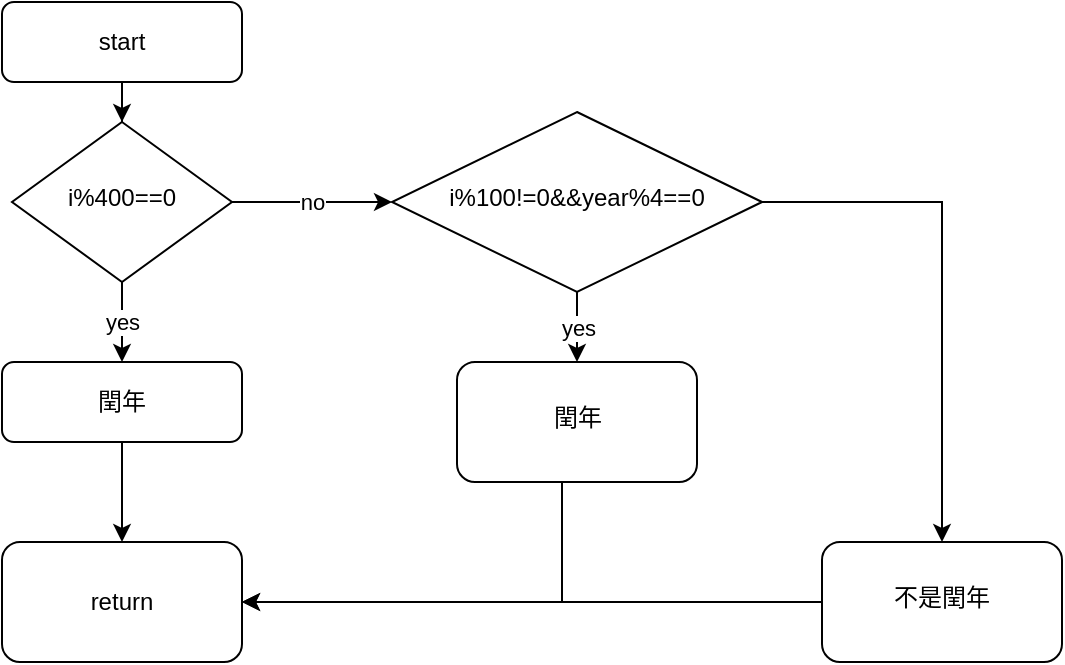 <mxfile version="20.7.4" type="google"><diagram id="C5RBs43oDa-KdzZeNtuy" name="Page-1"><mxGraphModel grid="1" page="1" gridSize="10" guides="1" tooltips="1" connect="1" arrows="1" fold="1" pageScale="1" pageWidth="827" pageHeight="1169" math="0" shadow="0"><root><mxCell id="WIyWlLk6GJQsqaUBKTNV-0"/><mxCell id="WIyWlLk6GJQsqaUBKTNV-1" parent="WIyWlLk6GJQsqaUBKTNV-0"/><mxCell id="JpRWPV4hMQHxU68fDnuH-9" style="edgeStyle=orthogonalEdgeStyle;rounded=0;orthogonalLoop=1;jettySize=auto;html=1;" edge="1" parent="WIyWlLk6GJQsqaUBKTNV-1" source="WIyWlLk6GJQsqaUBKTNV-3" target="WIyWlLk6GJQsqaUBKTNV-6"><mxGeometry relative="1" as="geometry"/></mxCell><mxCell id="WIyWlLk6GJQsqaUBKTNV-3" value="start" style="rounded=1;whiteSpace=wrap;html=1;fontSize=12;glass=0;strokeWidth=1;shadow=0;" vertex="1" parent="WIyWlLk6GJQsqaUBKTNV-1"><mxGeometry x="160" y="80" width="120" height="40" as="geometry"/></mxCell><mxCell id="JpRWPV4hMQHxU68fDnuH-5" value="yes" style="edgeStyle=orthogonalEdgeStyle;rounded=0;orthogonalLoop=1;jettySize=auto;html=1;exitX=0.5;exitY=1;exitDx=0;exitDy=0;entryX=0.5;entryY=0;entryDx=0;entryDy=0;" edge="1" parent="WIyWlLk6GJQsqaUBKTNV-1" source="WIyWlLk6GJQsqaUBKTNV-6" target="JpRWPV4hMQHxU68fDnuH-14"><mxGeometry relative="1" as="geometry"><mxPoint x="220" y="250" as="targetPoint"/></mxGeometry></mxCell><mxCell id="JpRWPV4hMQHxU68fDnuH-35" value="no" style="edgeStyle=orthogonalEdgeStyle;rounded=0;orthogonalLoop=1;jettySize=auto;html=1;" edge="1" parent="WIyWlLk6GJQsqaUBKTNV-1" source="WIyWlLk6GJQsqaUBKTNV-6" target="JpRWPV4hMQHxU68fDnuH-34"><mxGeometry relative="1" as="geometry"/></mxCell><mxCell id="WIyWlLk6GJQsqaUBKTNV-6" value="i%400==0" style="rhombus;whiteSpace=wrap;html=1;shadow=0;fontFamily=Helvetica;fontSize=12;align=center;strokeWidth=1;spacing=6;spacingTop=-4;" vertex="1" parent="WIyWlLk6GJQsqaUBKTNV-1"><mxGeometry x="165" y="140" width="110" height="80" as="geometry"/></mxCell><mxCell id="JpRWPV4hMQHxU68fDnuH-32" style="edgeStyle=orthogonalEdgeStyle;rounded=0;orthogonalLoop=1;jettySize=auto;html=1;entryX=0.5;entryY=0;entryDx=0;entryDy=0;" edge="1" parent="WIyWlLk6GJQsqaUBKTNV-1" source="JpRWPV4hMQHxU68fDnuH-14" target="JpRWPV4hMQHxU68fDnuH-23"><mxGeometry relative="1" as="geometry"/></mxCell><mxCell id="JpRWPV4hMQHxU68fDnuH-14" value="閏年" style="rounded=1;whiteSpace=wrap;html=1;fontSize=12;glass=0;strokeWidth=1;shadow=0;" vertex="1" parent="WIyWlLk6GJQsqaUBKTNV-1"><mxGeometry x="160" y="260" width="120" height="40" as="geometry"/></mxCell><mxCell id="JpRWPV4hMQHxU68fDnuH-23" value="return" style="whiteSpace=wrap;html=1;rounded=1;glass=0;strokeWidth=1;shadow=0;" vertex="1" parent="WIyWlLk6GJQsqaUBKTNV-1"><mxGeometry x="160" y="350" width="120" height="60" as="geometry"/></mxCell><mxCell id="JpRWPV4hMQHxU68fDnuH-40" value="yes" style="edgeStyle=orthogonalEdgeStyle;rounded=0;orthogonalLoop=1;jettySize=auto;html=1;" edge="1" parent="WIyWlLk6GJQsqaUBKTNV-1" source="JpRWPV4hMQHxU68fDnuH-34" target="JpRWPV4hMQHxU68fDnuH-39"><mxGeometry relative="1" as="geometry"/></mxCell><mxCell id="JpRWPV4hMQHxU68fDnuH-43" value="" style="edgeStyle=orthogonalEdgeStyle;rounded=0;orthogonalLoop=1;jettySize=auto;html=1;" edge="1" parent="WIyWlLk6GJQsqaUBKTNV-1" source="JpRWPV4hMQHxU68fDnuH-34" target="JpRWPV4hMQHxU68fDnuH-42"><mxGeometry relative="1" as="geometry"/></mxCell><mxCell id="JpRWPV4hMQHxU68fDnuH-34" value="i%100!=0&amp;amp;&amp;amp;year%4==0" style="rhombus;whiteSpace=wrap;html=1;shadow=0;fontFamily=Helvetica;fontSize=12;align=center;strokeWidth=1;spacing=6;spacingTop=-4;" vertex="1" parent="WIyWlLk6GJQsqaUBKTNV-1"><mxGeometry x="355" y="135" width="185" height="90" as="geometry"/></mxCell><mxCell id="JpRWPV4hMQHxU68fDnuH-46" style="edgeStyle=orthogonalEdgeStyle;rounded=0;orthogonalLoop=1;jettySize=auto;html=1;" edge="1" parent="WIyWlLk6GJQsqaUBKTNV-1" source="JpRWPV4hMQHxU68fDnuH-39"><mxGeometry x="1" y="-157" relative="1" as="geometry"><mxPoint x="280" y="380" as="targetPoint"/><Array as="points"><mxPoint x="440" y="380"/></Array><mxPoint as="offset"/></mxGeometry></mxCell><mxCell id="JpRWPV4hMQHxU68fDnuH-39" value="閏年" style="rounded=1;whiteSpace=wrap;html=1;shadow=0;strokeWidth=1;spacing=6;spacingTop=-4;" vertex="1" parent="WIyWlLk6GJQsqaUBKTNV-1"><mxGeometry x="387.5" y="260" width="120" height="60" as="geometry"/></mxCell><mxCell id="JpRWPV4hMQHxU68fDnuH-44" style="edgeStyle=orthogonalEdgeStyle;rounded=0;orthogonalLoop=1;jettySize=auto;html=1;entryX=1;entryY=0.5;entryDx=0;entryDy=0;" edge="1" parent="WIyWlLk6GJQsqaUBKTNV-1" source="JpRWPV4hMQHxU68fDnuH-42" target="JpRWPV4hMQHxU68fDnuH-23"><mxGeometry relative="1" as="geometry"/></mxCell><mxCell id="JpRWPV4hMQHxU68fDnuH-42" value="不是閏年" style="rounded=1;whiteSpace=wrap;html=1;shadow=0;strokeWidth=1;spacing=6;spacingTop=-4;" vertex="1" parent="WIyWlLk6GJQsqaUBKTNV-1"><mxGeometry x="570" y="350" width="120" height="60" as="geometry"/></mxCell></root></mxGraphModel></diagram></mxfile>